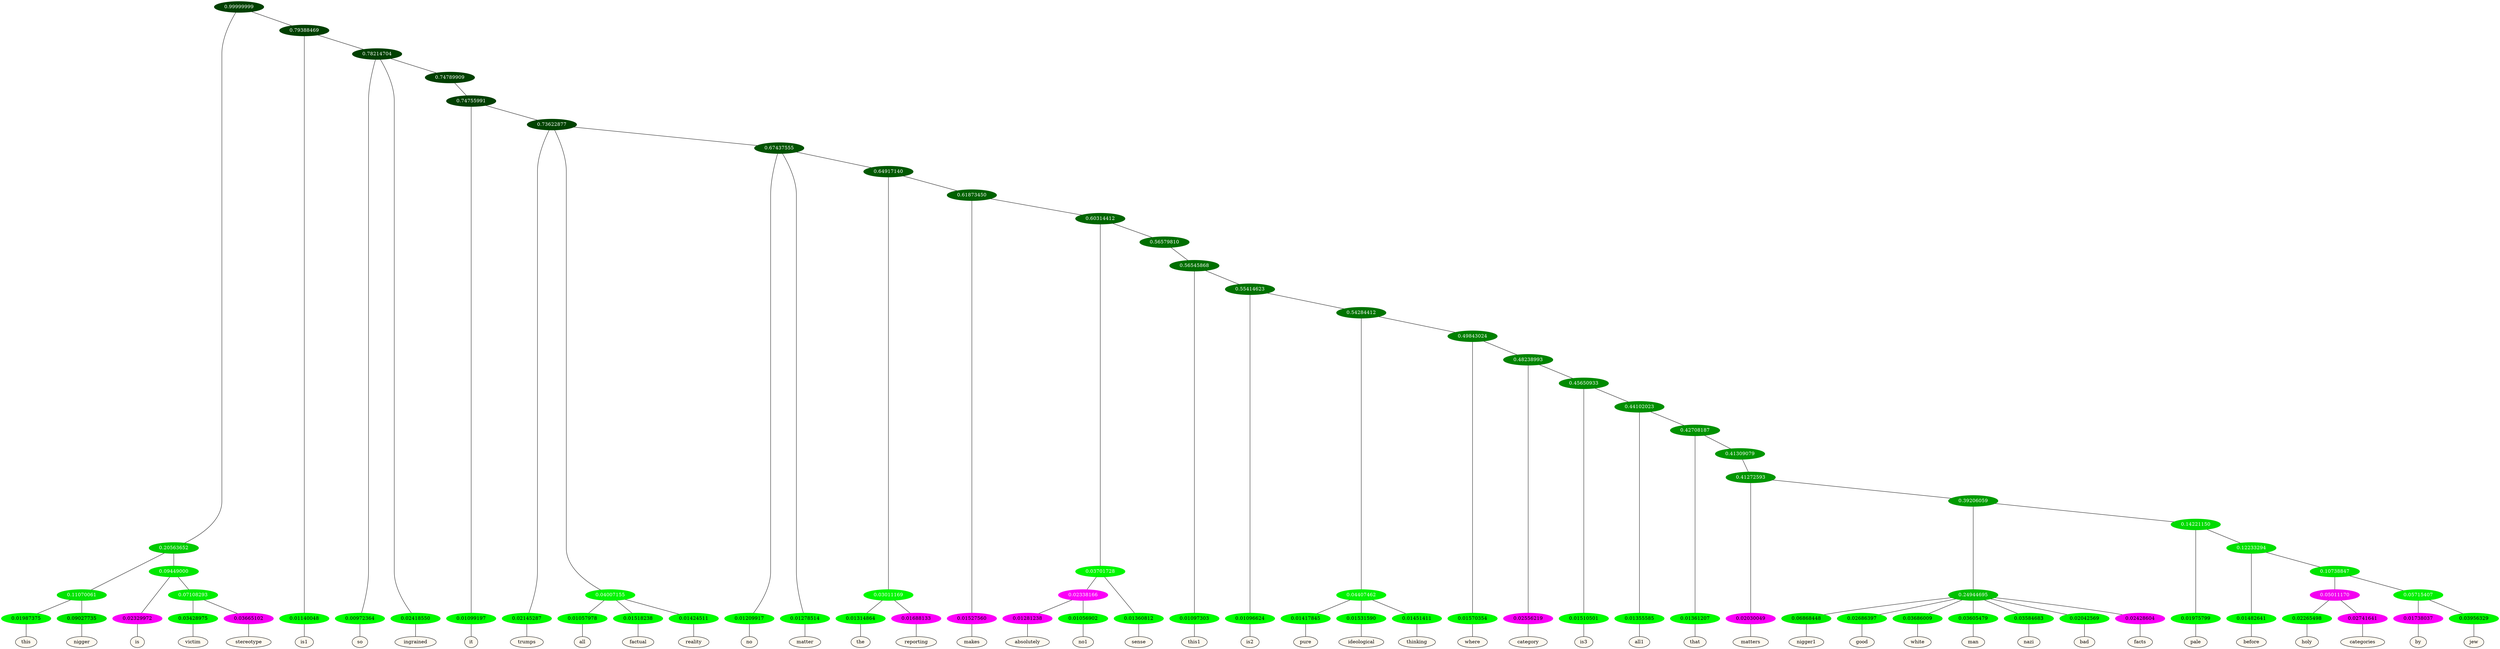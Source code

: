 graph {
	node [format=png height=0.15 nodesep=0.001 ordering=out overlap=prism overlap_scaling=0.01 ranksep=0.001 ratio=0.2 style=filled width=0.15]
	{
		rank=same
		a_w_7 [label=this color=black fillcolor=floralwhite style="filled,solid"]
		a_w_8 [label=nigger color=black fillcolor=floralwhite style="filled,solid"]
		a_w_9 [label=is color=black fillcolor=floralwhite style="filled,solid"]
		a_w_14 [label=victim color=black fillcolor=floralwhite style="filled,solid"]
		a_w_15 [label=stereotype color=black fillcolor=floralwhite style="filled,solid"]
		a_w_5 [label=is1 color=black fillcolor=floralwhite style="filled,solid"]
		a_w_11 [label=so color=black fillcolor=floralwhite style="filled,solid"]
		a_w_12 [label=ingrained color=black fillcolor=floralwhite style="filled,solid"]
		a_w_17 [label=it color=black fillcolor=floralwhite style="filled,solid"]
		a_w_19 [label=trumps color=black fillcolor=floralwhite style="filled,solid"]
		a_w_22 [label=all color=black fillcolor=floralwhite style="filled,solid"]
		a_w_23 [label=factual color=black fillcolor=floralwhite style="filled,solid"]
		a_w_24 [label=reality color=black fillcolor=floralwhite style="filled,solid"]
		a_w_25 [label=no color=black fillcolor=floralwhite style="filled,solid"]
		a_w_26 [label=matter color=black fillcolor=floralwhite style="filled,solid"]
		a_w_30 [label=the color=black fillcolor=floralwhite style="filled,solid"]
		a_w_31 [label=reporting color=black fillcolor=floralwhite style="filled,solid"]
		a_w_32 [label=makes color=black fillcolor=floralwhite style="filled,solid"]
		a_w_39 [label=absolutely color=black fillcolor=floralwhite style="filled,solid"]
		a_w_40 [label=no1 color=black fillcolor=floralwhite style="filled,solid"]
		a_w_37 [label=sense color=black fillcolor=floralwhite style="filled,solid"]
		a_w_41 [label=this1 color=black fillcolor=floralwhite style="filled,solid"]
		a_w_43 [label=is2 color=black fillcolor=floralwhite style="filled,solid"]
		a_w_47 [label=pure color=black fillcolor=floralwhite style="filled,solid"]
		a_w_48 [label=ideological color=black fillcolor=floralwhite style="filled,solid"]
		a_w_49 [label=thinking color=black fillcolor=floralwhite style="filled,solid"]
		a_w_50 [label=where color=black fillcolor=floralwhite style="filled,solid"]
		a_w_52 [label=category color=black fillcolor=floralwhite style="filled,solid"]
		a_w_54 [label=is3 color=black fillcolor=floralwhite style="filled,solid"]
		a_w_56 [label=all1 color=black fillcolor=floralwhite style="filled,solid"]
		a_w_58 [label=that color=black fillcolor=floralwhite style="filled,solid"]
		a_w_61 [label=matters color=black fillcolor=floralwhite style="filled,solid"]
		a_w_65 [label=nigger1 color=black fillcolor=floralwhite style="filled,solid"]
		a_w_66 [label=good color=black fillcolor=floralwhite style="filled,solid"]
		a_w_67 [label=white color=black fillcolor=floralwhite style="filled,solid"]
		a_w_68 [label=man color=black fillcolor=floralwhite style="filled,solid"]
		a_w_69 [label=nazi color=black fillcolor=floralwhite style="filled,solid"]
		a_w_70 [label=bad color=black fillcolor=floralwhite style="filled,solid"]
		a_w_71 [label=facts color=black fillcolor=floralwhite style="filled,solid"]
		a_w_72 [label=pale color=black fillcolor=floralwhite style="filled,solid"]
		a_w_74 [label=before color=black fillcolor=floralwhite style="filled,solid"]
		a_w_78 [label=holy color=black fillcolor=floralwhite style="filled,solid"]
		a_w_79 [label=categories color=black fillcolor=floralwhite style="filled,solid"]
		a_w_80 [label=by color=black fillcolor=floralwhite style="filled,solid"]
		a_w_81 [label=jew color=black fillcolor=floralwhite style="filled,solid"]
	}
	a_n_7 -- a_w_7
	a_n_8 -- a_w_8
	a_n_9 -- a_w_9
	a_n_14 -- a_w_14
	a_n_15 -- a_w_15
	a_n_5 -- a_w_5
	a_n_11 -- a_w_11
	a_n_12 -- a_w_12
	a_n_17 -- a_w_17
	a_n_19 -- a_w_19
	a_n_22 -- a_w_22
	a_n_23 -- a_w_23
	a_n_24 -- a_w_24
	a_n_25 -- a_w_25
	a_n_26 -- a_w_26
	a_n_30 -- a_w_30
	a_n_31 -- a_w_31
	a_n_32 -- a_w_32
	a_n_39 -- a_w_39
	a_n_40 -- a_w_40
	a_n_37 -- a_w_37
	a_n_41 -- a_w_41
	a_n_43 -- a_w_43
	a_n_47 -- a_w_47
	a_n_48 -- a_w_48
	a_n_49 -- a_w_49
	a_n_50 -- a_w_50
	a_n_52 -- a_w_52
	a_n_54 -- a_w_54
	a_n_56 -- a_w_56
	a_n_58 -- a_w_58
	a_n_61 -- a_w_61
	a_n_65 -- a_w_65
	a_n_66 -- a_w_66
	a_n_67 -- a_w_67
	a_n_68 -- a_w_68
	a_n_69 -- a_w_69
	a_n_70 -- a_w_70
	a_n_71 -- a_w_71
	a_n_72 -- a_w_72
	a_n_74 -- a_w_74
	a_n_78 -- a_w_78
	a_n_79 -- a_w_79
	a_n_80 -- a_w_80
	a_n_81 -- a_w_81
	{
		rank=same
		a_n_7 [label=0.01987375 color="0.334 1.000 0.980" fontcolor=black]
		a_n_8 [label=0.09027735 color="0.334 1.000 0.910" fontcolor=black]
		a_n_9 [label=0.02329972 color="0.835 1.000 0.977" fontcolor=black]
		a_n_14 [label=0.03428975 color="0.334 1.000 0.966" fontcolor=black]
		a_n_15 [label=0.03665102 color="0.835 1.000 0.963" fontcolor=black]
		a_n_5 [label=0.01140048 color="0.334 1.000 0.989" fontcolor=black]
		a_n_11 [label=0.00972364 color="0.334 1.000 0.990" fontcolor=black]
		a_n_12 [label=0.02418550 color="0.334 1.000 0.976" fontcolor=black]
		a_n_17 [label=0.01099197 color="0.334 1.000 0.989" fontcolor=black]
		a_n_19 [label=0.02145287 color="0.334 1.000 0.979" fontcolor=black]
		a_n_22 [label=0.01057978 color="0.334 1.000 0.989" fontcolor=black]
		a_n_23 [label=0.01518238 color="0.334 1.000 0.985" fontcolor=black]
		a_n_24 [label=0.01424511 color="0.334 1.000 0.986" fontcolor=black]
		a_n_25 [label=0.01209917 color="0.334 1.000 0.988" fontcolor=black]
		a_n_26 [label=0.01278514 color="0.334 1.000 0.987" fontcolor=black]
		a_n_30 [label=0.01314864 color="0.334 1.000 0.987" fontcolor=black]
		a_n_31 [label=0.01688133 color="0.835 1.000 0.983" fontcolor=black]
		a_n_32 [label=0.01527560 color="0.835 1.000 0.985" fontcolor=black]
		a_n_39 [label=0.01281238 color="0.835 1.000 0.987" fontcolor=black]
		a_n_40 [label=0.01056902 color="0.334 1.000 0.989" fontcolor=black]
		a_n_37 [label=0.01360812 color="0.334 1.000 0.986" fontcolor=black]
		a_n_41 [label=0.01097303 color="0.334 1.000 0.989" fontcolor=black]
		a_n_43 [label=0.01096624 color="0.334 1.000 0.989" fontcolor=black]
		a_n_47 [label=0.01417845 color="0.334 1.000 0.986" fontcolor=black]
		a_n_48 [label=0.01531590 color="0.334 1.000 0.985" fontcolor=black]
		a_n_49 [label=0.01451411 color="0.334 1.000 0.985" fontcolor=black]
		a_n_50 [label=0.01570354 color="0.334 1.000 0.984" fontcolor=black]
		a_n_52 [label=0.02556219 color="0.835 1.000 0.974" fontcolor=black]
		a_n_54 [label=0.01510501 color="0.334 1.000 0.985" fontcolor=black]
		a_n_56 [label=0.01355585 color="0.334 1.000 0.986" fontcolor=black]
		a_n_58 [label=0.01361207 color="0.334 1.000 0.986" fontcolor=black]
		a_n_61 [label=0.02030049 color="0.835 1.000 0.980" fontcolor=black]
		a_n_65 [label=0.06868448 color="0.334 1.000 0.931" fontcolor=black]
		a_n_66 [label=0.02686397 color="0.334 1.000 0.973" fontcolor=black]
		a_n_67 [label=0.03686009 color="0.334 1.000 0.963" fontcolor=black]
		a_n_68 [label=0.03605479 color="0.334 1.000 0.964" fontcolor=black]
		a_n_69 [label=0.03584683 color="0.334 1.000 0.964" fontcolor=black]
		a_n_70 [label=0.02042569 color="0.334 1.000 0.980" fontcolor=black]
		a_n_71 [label=0.02428604 color="0.835 1.000 0.976" fontcolor=black]
		a_n_72 [label=0.01975799 color="0.334 1.000 0.980" fontcolor=black]
		a_n_74 [label=0.01482641 color="0.334 1.000 0.985" fontcolor=black]
		a_n_78 [label=0.02265498 color="0.334 1.000 0.977" fontcolor=black]
		a_n_79 [label=0.02741641 color="0.835 1.000 0.973" fontcolor=black]
		a_n_80 [label=0.01738037 color="0.835 1.000 0.983" fontcolor=black]
		a_n_81 [label=0.03956329 color="0.334 1.000 0.960" fontcolor=black]
	}
	a_n_0 [label=0.99999999 color="0.334 1.000 0.250" fontcolor=grey99]
	a_n_1 [label=0.20563652 color="0.334 1.000 0.794" fontcolor=grey99]
	a_n_0 -- a_n_1
	a_n_2 [label=0.79388469 color="0.334 1.000 0.250" fontcolor=grey99]
	a_n_0 -- a_n_2
	a_n_3 [label=0.11070061 color="0.334 1.000 0.889" fontcolor=grey99]
	a_n_1 -- a_n_3
	a_n_4 [label=0.09449000 color="0.334 1.000 0.906" fontcolor=grey99]
	a_n_1 -- a_n_4
	a_n_2 -- a_n_5
	a_n_6 [label=0.78214704 color="0.334 1.000 0.250" fontcolor=grey99]
	a_n_2 -- a_n_6
	a_n_3 -- a_n_7
	a_n_3 -- a_n_8
	a_n_4 -- a_n_9
	a_n_10 [label=0.07108293 color="0.334 1.000 0.929" fontcolor=grey99]
	a_n_4 -- a_n_10
	a_n_6 -- a_n_11
	a_n_6 -- a_n_12
	a_n_13 [label=0.74789909 color="0.334 1.000 0.252" fontcolor=grey99]
	a_n_6 -- a_n_13
	a_n_10 -- a_n_14
	a_n_10 -- a_n_15
	a_n_16 [label=0.74755991 color="0.334 1.000 0.252" fontcolor=grey99]
	a_n_13 -- a_n_16
	a_n_16 -- a_n_17
	a_n_18 [label=0.73622877 color="0.334 1.000 0.264" fontcolor=grey99]
	a_n_16 -- a_n_18
	a_n_18 -- a_n_19
	a_n_20 [label=0.04007155 color="0.334 1.000 0.960" fontcolor=grey99]
	a_n_18 -- a_n_20
	a_n_21 [label=0.67437555 color="0.334 1.000 0.326" fontcolor=grey99]
	a_n_18 -- a_n_21
	a_n_20 -- a_n_22
	a_n_20 -- a_n_23
	a_n_20 -- a_n_24
	a_n_21 -- a_n_25
	a_n_21 -- a_n_26
	a_n_27 [label=0.64917140 color="0.334 1.000 0.351" fontcolor=grey99]
	a_n_21 -- a_n_27
	a_n_28 [label=0.03011169 color="0.334 1.000 0.970" fontcolor=grey99]
	a_n_27 -- a_n_28
	a_n_29 [label=0.61873450 color="0.334 1.000 0.381" fontcolor=grey99]
	a_n_27 -- a_n_29
	a_n_28 -- a_n_30
	a_n_28 -- a_n_31
	a_n_29 -- a_n_32
	a_n_33 [label=0.60314412 color="0.334 1.000 0.397" fontcolor=grey99]
	a_n_29 -- a_n_33
	a_n_34 [label=0.03701728 color="0.334 1.000 0.963" fontcolor=grey99]
	a_n_33 -- a_n_34
	a_n_35 [label=0.56579810 color="0.334 1.000 0.434" fontcolor=grey99]
	a_n_33 -- a_n_35
	a_n_36 [label=0.02338166 color="0.835 1.000 0.977" fontcolor=grey99]
	a_n_34 -- a_n_36
	a_n_34 -- a_n_37
	a_n_38 [label=0.56545868 color="0.334 1.000 0.435" fontcolor=grey99]
	a_n_35 -- a_n_38
	a_n_36 -- a_n_39
	a_n_36 -- a_n_40
	a_n_38 -- a_n_41
	a_n_42 [label=0.55414623 color="0.334 1.000 0.446" fontcolor=grey99]
	a_n_38 -- a_n_42
	a_n_42 -- a_n_43
	a_n_44 [label=0.54284412 color="0.334 1.000 0.457" fontcolor=grey99]
	a_n_42 -- a_n_44
	a_n_45 [label=0.04407462 color="0.334 1.000 0.956" fontcolor=grey99]
	a_n_44 -- a_n_45
	a_n_46 [label=0.49843024 color="0.334 1.000 0.502" fontcolor=grey99]
	a_n_44 -- a_n_46
	a_n_45 -- a_n_47
	a_n_45 -- a_n_48
	a_n_45 -- a_n_49
	a_n_46 -- a_n_50
	a_n_51 [label=0.48238993 color="0.334 1.000 0.518" fontcolor=grey99]
	a_n_46 -- a_n_51
	a_n_51 -- a_n_52
	a_n_53 [label=0.45650933 color="0.334 1.000 0.543" fontcolor=grey99]
	a_n_51 -- a_n_53
	a_n_53 -- a_n_54
	a_n_55 [label=0.44102023 color="0.334 1.000 0.559" fontcolor=grey99]
	a_n_53 -- a_n_55
	a_n_55 -- a_n_56
	a_n_57 [label=0.42708187 color="0.334 1.000 0.573" fontcolor=grey99]
	a_n_55 -- a_n_57
	a_n_57 -- a_n_58
	a_n_59 [label=0.41309079 color="0.334 1.000 0.587" fontcolor=grey99]
	a_n_57 -- a_n_59
	a_n_60 [label=0.41272593 color="0.334 1.000 0.587" fontcolor=grey99]
	a_n_59 -- a_n_60
	a_n_60 -- a_n_61
	a_n_62 [label=0.39206059 color="0.334 1.000 0.608" fontcolor=grey99]
	a_n_60 -- a_n_62
	a_n_63 [label=0.24944695 color="0.334 1.000 0.751" fontcolor=grey99]
	a_n_62 -- a_n_63
	a_n_64 [label=0.14221150 color="0.334 1.000 0.858" fontcolor=grey99]
	a_n_62 -- a_n_64
	a_n_63 -- a_n_65
	a_n_63 -- a_n_66
	a_n_63 -- a_n_67
	a_n_63 -- a_n_68
	a_n_63 -- a_n_69
	a_n_63 -- a_n_70
	a_n_63 -- a_n_71
	a_n_64 -- a_n_72
	a_n_73 [label=0.12233294 color="0.334 1.000 0.878" fontcolor=grey99]
	a_n_64 -- a_n_73
	a_n_73 -- a_n_74
	a_n_75 [label=0.10738847 color="0.334 1.000 0.893" fontcolor=grey99]
	a_n_73 -- a_n_75
	a_n_76 [label=0.05011170 color="0.835 1.000 0.950" fontcolor=grey99]
	a_n_75 -- a_n_76
	a_n_77 [label=0.05715407 color="0.334 1.000 0.943" fontcolor=grey99]
	a_n_75 -- a_n_77
	a_n_76 -- a_n_78
	a_n_76 -- a_n_79
	a_n_77 -- a_n_80
	a_n_77 -- a_n_81
}
